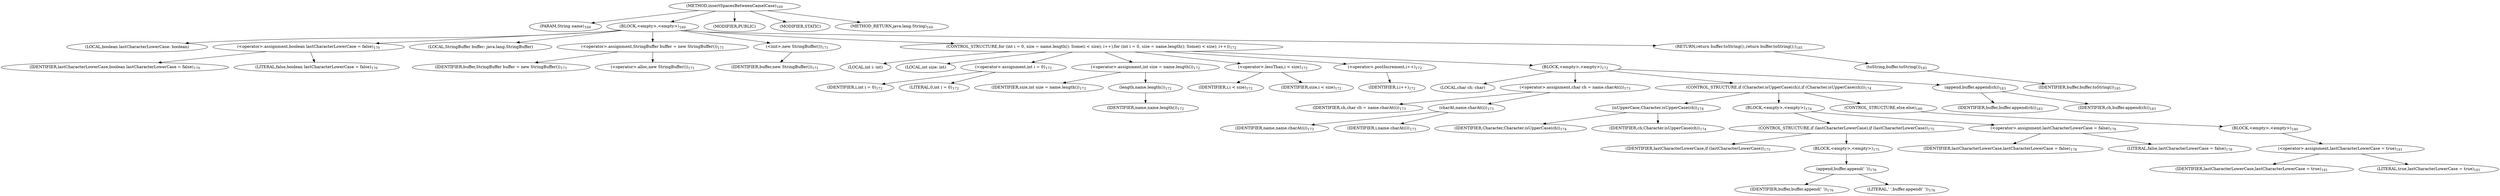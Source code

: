 digraph "insertSpacesBetweenCamelCase" {  
"567" [label = <(METHOD,insertSpacesBetweenCamelCase)<SUB>169</SUB>> ]
"568" [label = <(PARAM,String name)<SUB>169</SUB>> ]
"569" [label = <(BLOCK,&lt;empty&gt;,&lt;empty&gt;)<SUB>169</SUB>> ]
"570" [label = <(LOCAL,boolean lastCharacterLowerCase: boolean)> ]
"571" [label = <(&lt;operator&gt;.assignment,boolean lastCharacterLowerCase = false)<SUB>170</SUB>> ]
"572" [label = <(IDENTIFIER,lastCharacterLowerCase,boolean lastCharacterLowerCase = false)<SUB>170</SUB>> ]
"573" [label = <(LITERAL,false,boolean lastCharacterLowerCase = false)<SUB>170</SUB>> ]
"76" [label = <(LOCAL,StringBuffer buffer: java.lang.StringBuffer)> ]
"574" [label = <(&lt;operator&gt;.assignment,StringBuffer buffer = new StringBuffer())<SUB>171</SUB>> ]
"575" [label = <(IDENTIFIER,buffer,StringBuffer buffer = new StringBuffer())<SUB>171</SUB>> ]
"576" [label = <(&lt;operator&gt;.alloc,new StringBuffer())<SUB>171</SUB>> ]
"577" [label = <(&lt;init&gt;,new StringBuffer())<SUB>171</SUB>> ]
"75" [label = <(IDENTIFIER,buffer,new StringBuffer())<SUB>171</SUB>> ]
"578" [label = <(CONTROL_STRUCTURE,for (int i = 0, size = name.length(); Some(i &lt; size); i++),for (int i = 0, size = name.length(); Some(i &lt; size); i++))<SUB>172</SUB>> ]
"579" [label = <(LOCAL,int i: int)> ]
"580" [label = <(LOCAL,int size: int)> ]
"581" [label = <(&lt;operator&gt;.assignment,int i = 0)<SUB>172</SUB>> ]
"582" [label = <(IDENTIFIER,i,int i = 0)<SUB>172</SUB>> ]
"583" [label = <(LITERAL,0,int i = 0)<SUB>172</SUB>> ]
"584" [label = <(&lt;operator&gt;.assignment,int size = name.length())<SUB>172</SUB>> ]
"585" [label = <(IDENTIFIER,size,int size = name.length())<SUB>172</SUB>> ]
"586" [label = <(length,name.length())<SUB>172</SUB>> ]
"587" [label = <(IDENTIFIER,name,name.length())<SUB>172</SUB>> ]
"588" [label = <(&lt;operator&gt;.lessThan,i &lt; size)<SUB>172</SUB>> ]
"589" [label = <(IDENTIFIER,i,i &lt; size)<SUB>172</SUB>> ]
"590" [label = <(IDENTIFIER,size,i &lt; size)<SUB>172</SUB>> ]
"591" [label = <(&lt;operator&gt;.postIncrement,i++)<SUB>172</SUB>> ]
"592" [label = <(IDENTIFIER,i,i++)<SUB>172</SUB>> ]
"593" [label = <(BLOCK,&lt;empty&gt;,&lt;empty&gt;)<SUB>172</SUB>> ]
"594" [label = <(LOCAL,char ch: char)> ]
"595" [label = <(&lt;operator&gt;.assignment,char ch = name.charAt(i))<SUB>173</SUB>> ]
"596" [label = <(IDENTIFIER,ch,char ch = name.charAt(i))<SUB>173</SUB>> ]
"597" [label = <(charAt,name.charAt(i))<SUB>173</SUB>> ]
"598" [label = <(IDENTIFIER,name,name.charAt(i))<SUB>173</SUB>> ]
"599" [label = <(IDENTIFIER,i,name.charAt(i))<SUB>173</SUB>> ]
"600" [label = <(CONTROL_STRUCTURE,if (Character.isUpperCase(ch)),if (Character.isUpperCase(ch)))<SUB>174</SUB>> ]
"601" [label = <(isUpperCase,Character.isUpperCase(ch))<SUB>174</SUB>> ]
"602" [label = <(IDENTIFIER,Character,Character.isUpperCase(ch))<SUB>174</SUB>> ]
"603" [label = <(IDENTIFIER,ch,Character.isUpperCase(ch))<SUB>174</SUB>> ]
"604" [label = <(BLOCK,&lt;empty&gt;,&lt;empty&gt;)<SUB>174</SUB>> ]
"605" [label = <(CONTROL_STRUCTURE,if (lastCharacterLowerCase),if (lastCharacterLowerCase))<SUB>175</SUB>> ]
"606" [label = <(IDENTIFIER,lastCharacterLowerCase,if (lastCharacterLowerCase))<SUB>175</SUB>> ]
"607" [label = <(BLOCK,&lt;empty&gt;,&lt;empty&gt;)<SUB>175</SUB>> ]
"608" [label = <(append,buffer.append(' '))<SUB>176</SUB>> ]
"609" [label = <(IDENTIFIER,buffer,buffer.append(' '))<SUB>176</SUB>> ]
"610" [label = <(LITERAL,' ',buffer.append(' '))<SUB>176</SUB>> ]
"611" [label = <(&lt;operator&gt;.assignment,lastCharacterLowerCase = false)<SUB>178</SUB>> ]
"612" [label = <(IDENTIFIER,lastCharacterLowerCase,lastCharacterLowerCase = false)<SUB>178</SUB>> ]
"613" [label = <(LITERAL,false,lastCharacterLowerCase = false)<SUB>178</SUB>> ]
"614" [label = <(CONTROL_STRUCTURE,else,else)<SUB>180</SUB>> ]
"615" [label = <(BLOCK,&lt;empty&gt;,&lt;empty&gt;)<SUB>180</SUB>> ]
"616" [label = <(&lt;operator&gt;.assignment,lastCharacterLowerCase = true)<SUB>181</SUB>> ]
"617" [label = <(IDENTIFIER,lastCharacterLowerCase,lastCharacterLowerCase = true)<SUB>181</SUB>> ]
"618" [label = <(LITERAL,true,lastCharacterLowerCase = true)<SUB>181</SUB>> ]
"619" [label = <(append,buffer.append(ch))<SUB>183</SUB>> ]
"620" [label = <(IDENTIFIER,buffer,buffer.append(ch))<SUB>183</SUB>> ]
"621" [label = <(IDENTIFIER,ch,buffer.append(ch))<SUB>183</SUB>> ]
"622" [label = <(RETURN,return buffer.toString();,return buffer.toString();)<SUB>185</SUB>> ]
"623" [label = <(toString,buffer.toString())<SUB>185</SUB>> ]
"624" [label = <(IDENTIFIER,buffer,buffer.toString())<SUB>185</SUB>> ]
"625" [label = <(MODIFIER,PUBLIC)> ]
"626" [label = <(MODIFIER,STATIC)> ]
"627" [label = <(METHOD_RETURN,java.lang.String)<SUB>169</SUB>> ]
  "567" -> "568" 
  "567" -> "569" 
  "567" -> "625" 
  "567" -> "626" 
  "567" -> "627" 
  "569" -> "570" 
  "569" -> "571" 
  "569" -> "76" 
  "569" -> "574" 
  "569" -> "577" 
  "569" -> "578" 
  "569" -> "622" 
  "571" -> "572" 
  "571" -> "573" 
  "574" -> "575" 
  "574" -> "576" 
  "577" -> "75" 
  "578" -> "579" 
  "578" -> "580" 
  "578" -> "581" 
  "578" -> "584" 
  "578" -> "588" 
  "578" -> "591" 
  "578" -> "593" 
  "581" -> "582" 
  "581" -> "583" 
  "584" -> "585" 
  "584" -> "586" 
  "586" -> "587" 
  "588" -> "589" 
  "588" -> "590" 
  "591" -> "592" 
  "593" -> "594" 
  "593" -> "595" 
  "593" -> "600" 
  "593" -> "619" 
  "595" -> "596" 
  "595" -> "597" 
  "597" -> "598" 
  "597" -> "599" 
  "600" -> "601" 
  "600" -> "604" 
  "600" -> "614" 
  "601" -> "602" 
  "601" -> "603" 
  "604" -> "605" 
  "604" -> "611" 
  "605" -> "606" 
  "605" -> "607" 
  "607" -> "608" 
  "608" -> "609" 
  "608" -> "610" 
  "611" -> "612" 
  "611" -> "613" 
  "614" -> "615" 
  "615" -> "616" 
  "616" -> "617" 
  "616" -> "618" 
  "619" -> "620" 
  "619" -> "621" 
  "622" -> "623" 
  "623" -> "624" 
}

